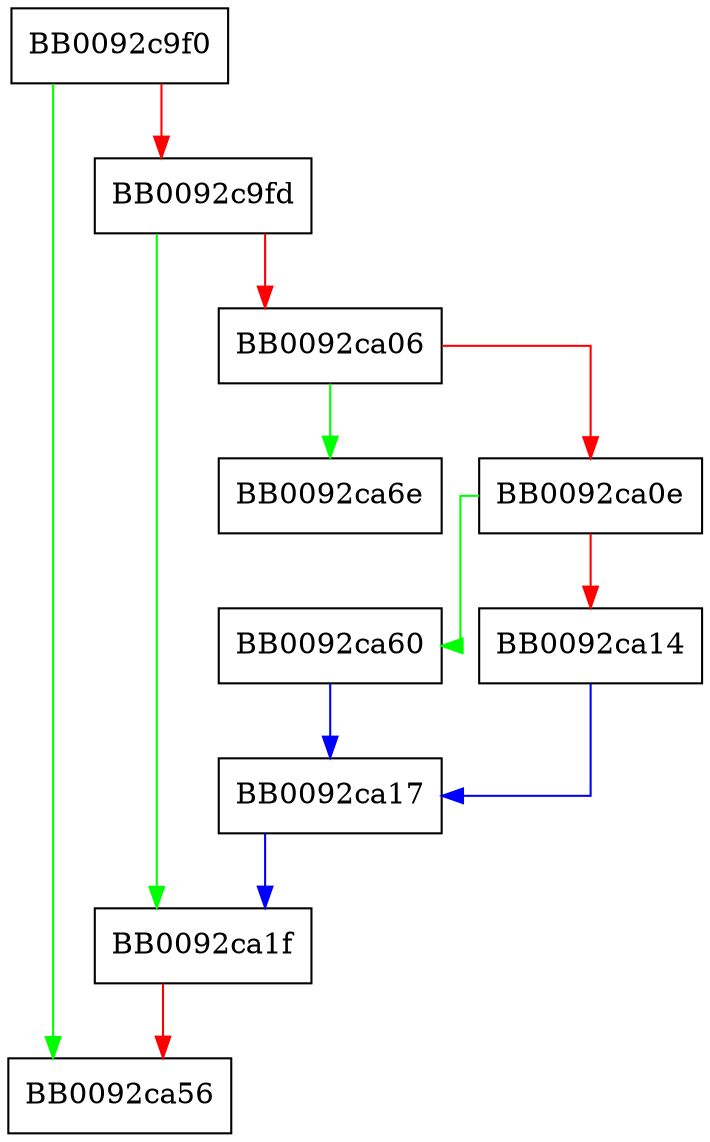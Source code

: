 digraph freeres {
  node [shape="box"];
  graph [splines=ortho];
  BB0092c9f0 -> BB0092ca56 [color="green"];
  BB0092c9f0 -> BB0092c9fd [color="red"];
  BB0092c9fd -> BB0092ca1f [color="green"];
  BB0092c9fd -> BB0092ca06 [color="red"];
  BB0092ca06 -> BB0092ca6e [color="green"];
  BB0092ca06 -> BB0092ca0e [color="red"];
  BB0092ca0e -> BB0092ca60 [color="green"];
  BB0092ca0e -> BB0092ca14 [color="red"];
  BB0092ca14 -> BB0092ca17 [color="blue"];
  BB0092ca17 -> BB0092ca1f [color="blue"];
  BB0092ca1f -> BB0092ca56 [color="red"];
  BB0092ca60 -> BB0092ca17 [color="blue"];
}